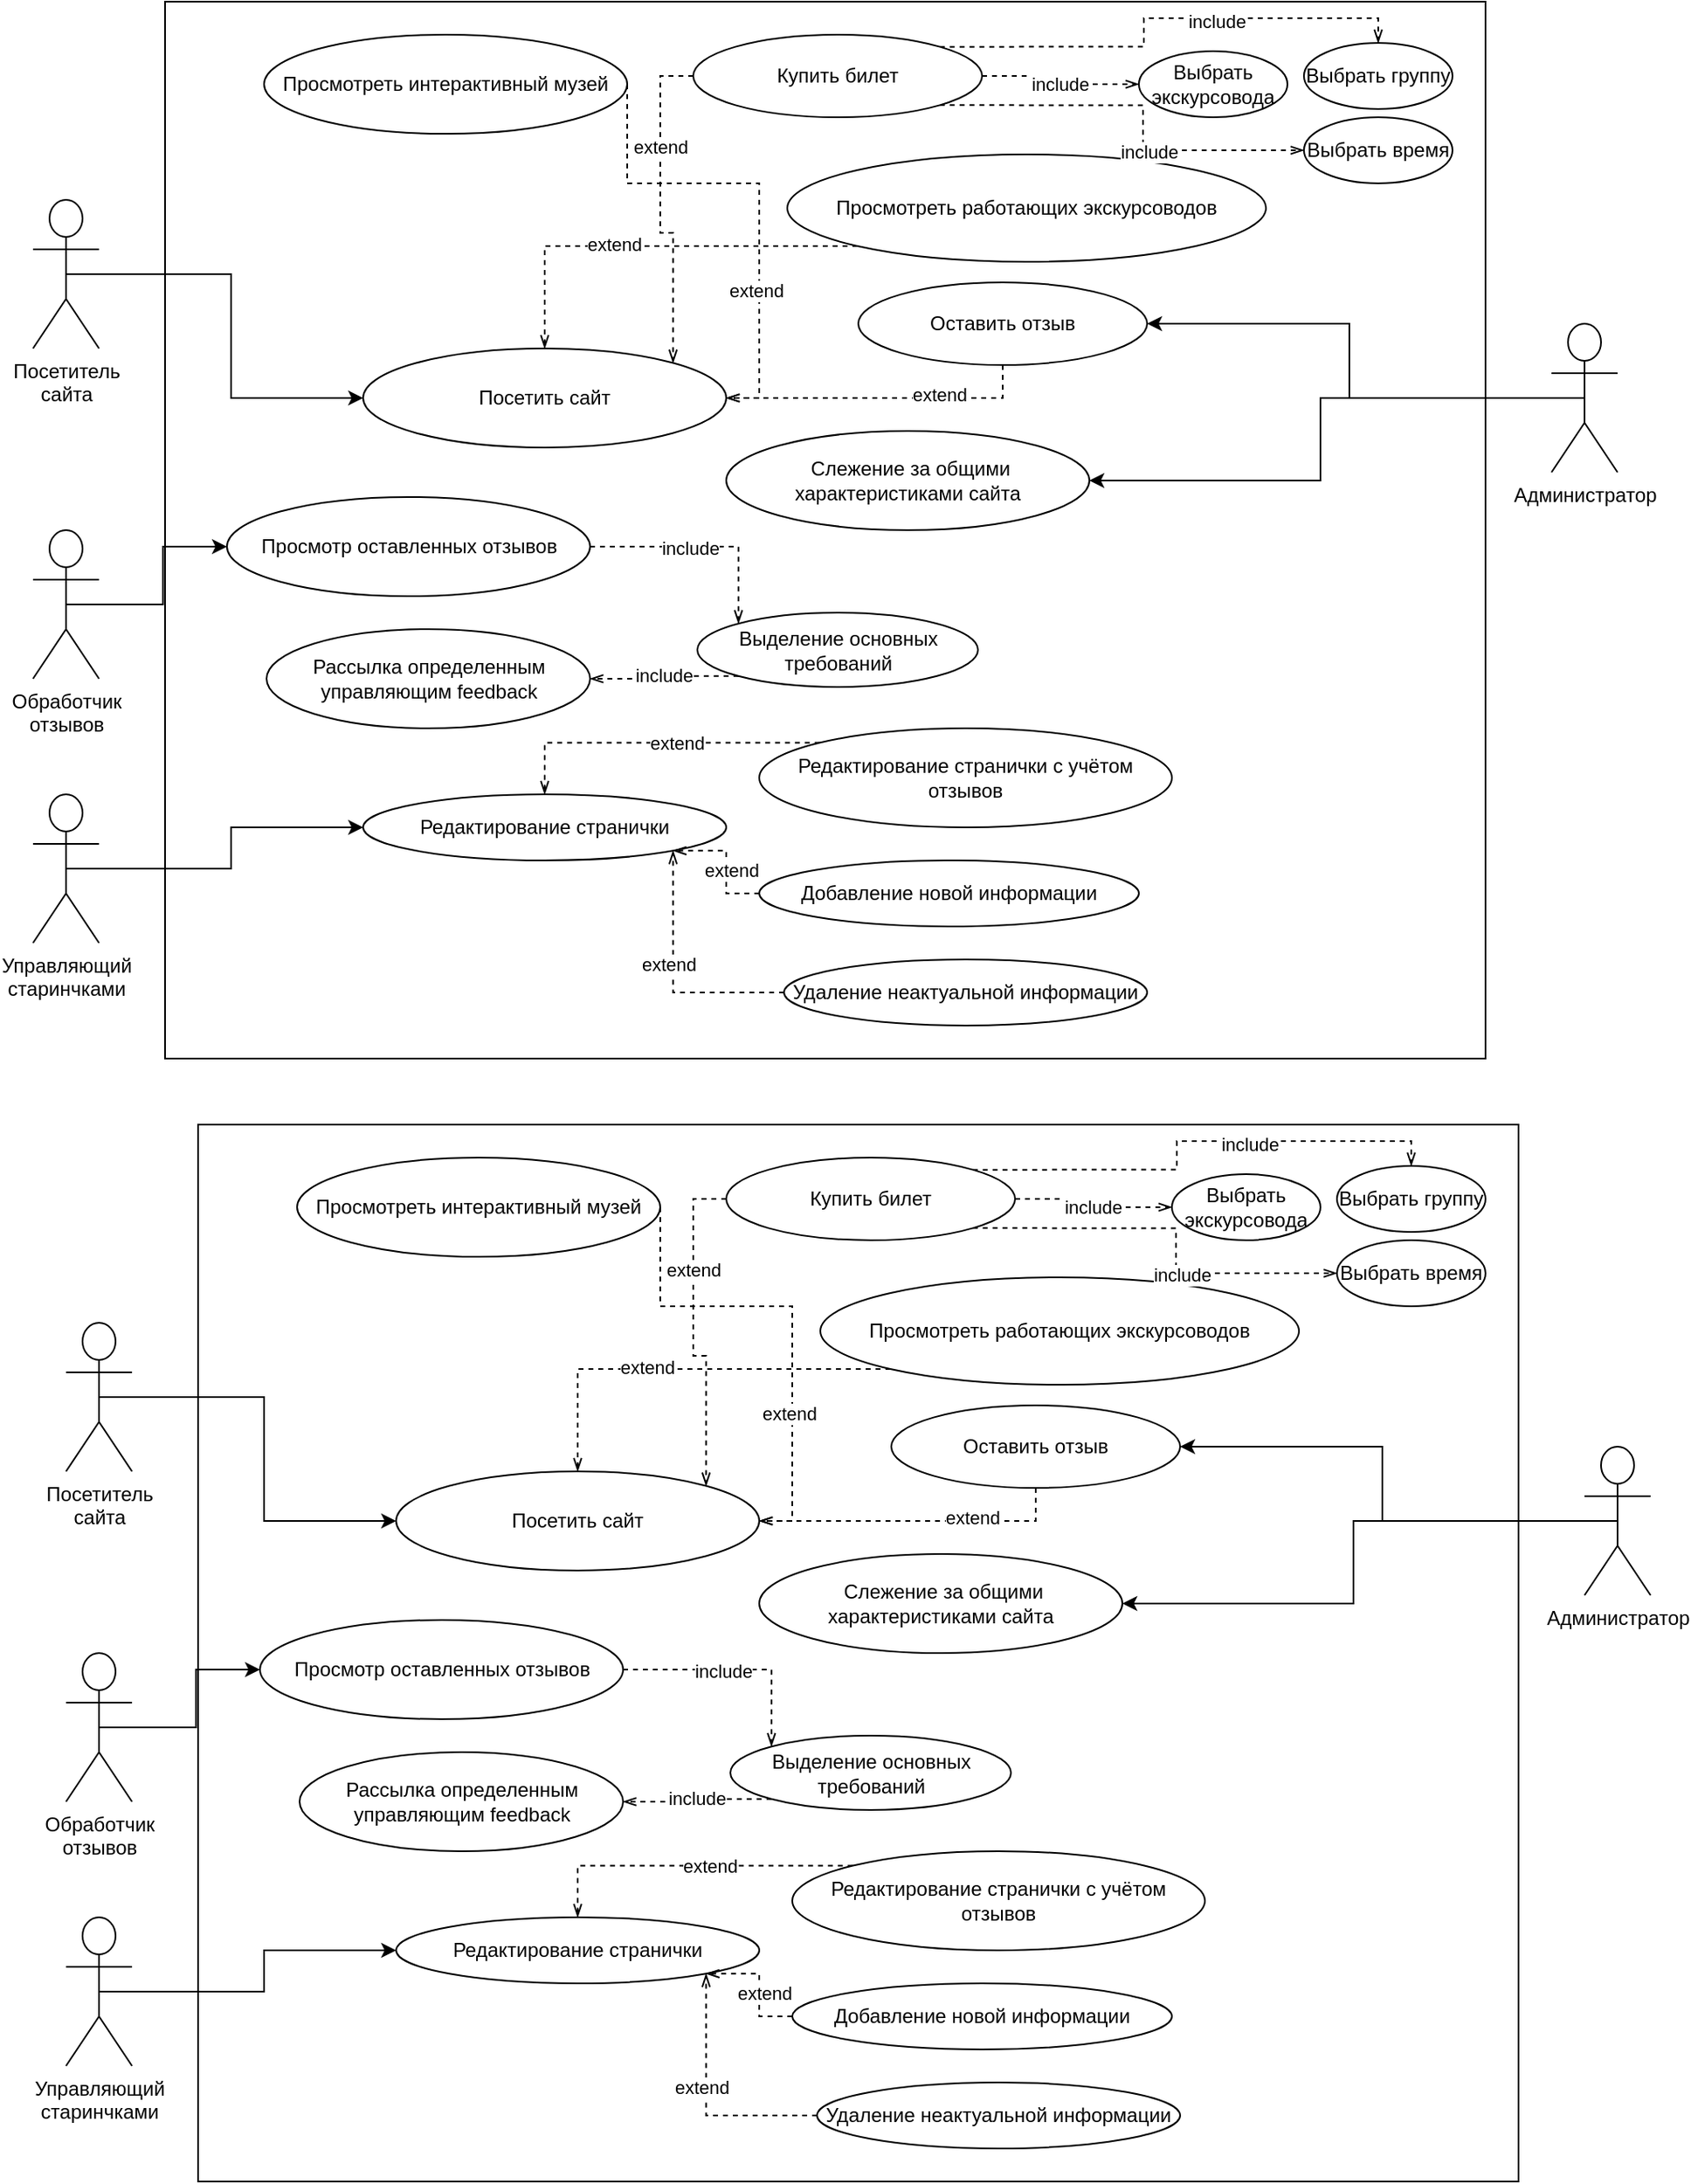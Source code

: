 <mxfile version="13.8.4" type="github"><diagram id="HkLXYZkjPSmSRo82ktFW" name="Страница 1"><mxGraphModel dx="1186" dy="662" grid="1" gridSize="10" guides="1" tooltips="1" connect="1" arrows="1" fold="1" page="1" pageScale="1" pageWidth="827" pageHeight="1169" math="0" shadow="0"><root><mxCell id="0"/><mxCell id="1" parent="0"/><mxCell id="KDXUl9j2A7vx40TtsM8v-80" value="" style="rounded=0;whiteSpace=wrap;html=1;align=center;" parent="1" vertex="1"><mxGeometry x="160" y="200" width="800" height="640" as="geometry"/></mxCell><mxCell id="KDXUl9j2A7vx40TtsM8v-7" value="Посетитель &lt;br&gt;сайта" style="shape=umlActor;verticalLabelPosition=bottom;verticalAlign=top;html=1;outlineConnect=0;labelPosition=center;align=center;" parent="1" vertex="1"><mxGeometry x="80" y="320" width="40" height="90" as="geometry"/></mxCell><mxCell id="KDXUl9j2A7vx40TtsM8v-8" value="Управляющий&lt;br&gt;старинчками" style="shape=umlActor;verticalLabelPosition=bottom;verticalAlign=top;html=1;outlineConnect=0;labelPosition=center;align=center;" parent="1" vertex="1"><mxGeometry x="80" y="680" width="40" height="90" as="geometry"/></mxCell><mxCell id="KDXUl9j2A7vx40TtsM8v-63" value="Удаление неактуальной информации" style="ellipse;whiteSpace=wrap;html=1;align=center;" parent="1" vertex="1"><mxGeometry x="535" y="780" width="220" height="40" as="geometry"/></mxCell><mxCell id="KDXUl9j2A7vx40TtsM8v-70" value="Обработчик &lt;br&gt;отзывов" style="shape=umlActor;verticalLabelPosition=bottom;verticalAlign=top;html=1;outlineConnect=0;labelPosition=center;align=center;" parent="1" vertex="1"><mxGeometry x="80" y="520" width="40" height="90" as="geometry"/></mxCell><mxCell id="KDXUl9j2A7vx40TtsM8v-46" style="edgeStyle=orthogonalEdgeStyle;rounded=0;orthogonalLoop=1;jettySize=auto;html=1;exitX=0.5;exitY=0.5;exitDx=0;exitDy=0;exitPerimeter=0;entryX=0;entryY=0.5;entryDx=0;entryDy=0;" parent="1" source="KDXUl9j2A7vx40TtsM8v-7" target="KDXUl9j2A7vx40TtsM8v-12" edge="1"><mxGeometry relative="1" as="geometry"/></mxCell><mxCell id="KDXUl9j2A7vx40TtsM8v-61" style="edgeStyle=orthogonalEdgeStyle;rounded=0;orthogonalLoop=1;jettySize=auto;html=1;exitX=0.5;exitY=0.5;exitDx=0;exitDy=0;exitPerimeter=0;entryX=0;entryY=0.5;entryDx=0;entryDy=0;" parent="1" source="KDXUl9j2A7vx40TtsM8v-8" target="KDXUl9j2A7vx40TtsM8v-60" edge="1"><mxGeometry relative="1" as="geometry"/></mxCell><mxCell id="KDXUl9j2A7vx40TtsM8v-57" style="edgeStyle=orthogonalEdgeStyle;rounded=0;orthogonalLoop=1;jettySize=auto;html=1;exitX=0.5;exitY=0.5;exitDx=0;exitDy=0;exitPerimeter=0;" parent="1" source="KDXUl9j2A7vx40TtsM8v-9" target="KDXUl9j2A7vx40TtsM8v-56" edge="1"><mxGeometry relative="1" as="geometry"/></mxCell><mxCell id="KDXUl9j2A7vx40TtsM8v-78" style="edgeStyle=orthogonalEdgeStyle;rounded=0;orthogonalLoop=1;jettySize=auto;html=1;exitX=0.5;exitY=0.5;exitDx=0;exitDy=0;exitPerimeter=0;entryX=1;entryY=0.5;entryDx=0;entryDy=0;endArrow=classic;endFill=1;" parent="1" source="KDXUl9j2A7vx40TtsM8v-9" target="KDXUl9j2A7vx40TtsM8v-36" edge="1"><mxGeometry relative="1" as="geometry"/></mxCell><mxCell id="KDXUl9j2A7vx40TtsM8v-9" value="Администратор" style="shape=umlActor;verticalLabelPosition=bottom;verticalAlign=top;html=1;outlineConnect=0;labelPosition=center;align=center;" parent="1" vertex="1"><mxGeometry x="1000" y="395" width="40" height="90" as="geometry"/></mxCell><mxCell id="KDXUl9j2A7vx40TtsM8v-12" value="Посетить сайт" style="ellipse;whiteSpace=wrap;html=1;align=center;" parent="1" vertex="1"><mxGeometry x="280" y="410" width="220" height="60" as="geometry"/></mxCell><mxCell id="KDXUl9j2A7vx40TtsM8v-51" style="edgeStyle=orthogonalEdgeStyle;rounded=0;orthogonalLoop=1;jettySize=auto;html=1;exitX=1;exitY=0.5;exitDx=0;exitDy=0;entryX=1;entryY=0.5;entryDx=0;entryDy=0;dashed=1;endArrow=openThin;endFill=0;" parent="1" source="KDXUl9j2A7vx40TtsM8v-32" target="KDXUl9j2A7vx40TtsM8v-12" edge="1"><mxGeometry relative="1" as="geometry"><Array as="points"><mxPoint x="440" y="310"/><mxPoint x="520" y="310"/><mxPoint x="520" y="440"/></Array></mxGeometry></mxCell><mxCell id="KDXUl9j2A7vx40TtsM8v-53" value="extend" style="edgeLabel;html=1;align=center;verticalAlign=middle;resizable=0;points=[];" parent="KDXUl9j2A7vx40TtsM8v-51" vertex="1" connectable="0"><mxGeometry x="0.414" y="-2" relative="1" as="geometry"><mxPoint as="offset"/></mxGeometry></mxCell><mxCell id="KDXUl9j2A7vx40TtsM8v-32" value="Просмотреть интерактивный музей" style="ellipse;whiteSpace=wrap;html=1;align=center;" parent="1" vertex="1"><mxGeometry x="220" y="220" width="220" height="60" as="geometry"/></mxCell><mxCell id="KDXUl9j2A7vx40TtsM8v-48" style="edgeStyle=orthogonalEdgeStyle;rounded=0;orthogonalLoop=1;jettySize=auto;html=1;exitX=0;exitY=1;exitDx=0;exitDy=0;dashed=1;endArrow=openThin;endFill=0;" parent="1" source="KDXUl9j2A7vx40TtsM8v-33" target="KDXUl9j2A7vx40TtsM8v-12" edge="1"><mxGeometry relative="1" as="geometry"/></mxCell><mxCell id="KDXUl9j2A7vx40TtsM8v-55" value="extend" style="edgeLabel;html=1;align=center;verticalAlign=middle;resizable=0;points=[];" parent="KDXUl9j2A7vx40TtsM8v-48" vertex="1" connectable="0"><mxGeometry x="0.177" y="-1" relative="1" as="geometry"><mxPoint as="offset"/></mxGeometry></mxCell><mxCell id="KDXUl9j2A7vx40TtsM8v-33" value="Просмотреть работающих&amp;nbsp;экскурсоводов" style="ellipse;whiteSpace=wrap;html=1;align=center;" parent="1" vertex="1"><mxGeometry x="537" y="292.5" width="290" height="65" as="geometry"/></mxCell><mxCell id="KDXUl9j2A7vx40TtsM8v-49" style="edgeStyle=orthogonalEdgeStyle;rounded=0;orthogonalLoop=1;jettySize=auto;html=1;exitX=0;exitY=0.5;exitDx=0;exitDy=0;entryX=1;entryY=0;entryDx=0;entryDy=0;dashed=1;endArrow=openThin;endFill=0;" parent="1" source="KDXUl9j2A7vx40TtsM8v-35" target="KDXUl9j2A7vx40TtsM8v-12" edge="1"><mxGeometry relative="1" as="geometry"/></mxCell><mxCell id="KDXUl9j2A7vx40TtsM8v-52" value="extend" style="edgeLabel;html=1;align=center;verticalAlign=middle;resizable=0;points=[];" parent="KDXUl9j2A7vx40TtsM8v-49" vertex="1" connectable="0"><mxGeometry x="-0.375" relative="1" as="geometry"><mxPoint as="offset"/></mxGeometry></mxCell><mxCell id="KDXUl9j2A7vx40TtsM8v-85" style="edgeStyle=orthogonalEdgeStyle;rounded=0;orthogonalLoop=1;jettySize=auto;html=1;exitX=1;exitY=0.5;exitDx=0;exitDy=0;entryX=0;entryY=0.5;entryDx=0;entryDy=0;endArrow=openThin;endFill=0;dashed=1;" parent="1" source="KDXUl9j2A7vx40TtsM8v-35" target="KDXUl9j2A7vx40TtsM8v-82" edge="1"><mxGeometry relative="1" as="geometry"/></mxCell><mxCell id="KDXUl9j2A7vx40TtsM8v-89" value="include" style="edgeLabel;html=1;align=center;verticalAlign=middle;resizable=0;points=[];" parent="KDXUl9j2A7vx40TtsM8v-85" vertex="1" connectable="0"><mxGeometry x="0.058" y="-1" relative="1" as="geometry"><mxPoint x="-1" y="-1" as="offset"/></mxGeometry></mxCell><mxCell id="KDXUl9j2A7vx40TtsM8v-86" style="edgeStyle=orthogonalEdgeStyle;rounded=0;orthogonalLoop=1;jettySize=auto;html=1;exitX=1;exitY=0;exitDx=0;exitDy=0;entryX=0.5;entryY=0;entryDx=0;entryDy=0;endArrow=openThin;endFill=0;dashed=1;" parent="1" source="KDXUl9j2A7vx40TtsM8v-35" target="KDXUl9j2A7vx40TtsM8v-83" edge="1"><mxGeometry relative="1" as="geometry"><Array as="points"><mxPoint x="753" y="227"/><mxPoint x="753" y="210"/><mxPoint x="895" y="210"/></Array></mxGeometry></mxCell><mxCell id="KDXUl9j2A7vx40TtsM8v-88" value="include" style="edgeLabel;html=1;align=center;verticalAlign=middle;resizable=0;points=[];" parent="KDXUl9j2A7vx40TtsM8v-86" vertex="1" connectable="0"><mxGeometry x="0.242" y="-2" relative="1" as="geometry"><mxPoint as="offset"/></mxGeometry></mxCell><mxCell id="KDXUl9j2A7vx40TtsM8v-87" style="edgeStyle=orthogonalEdgeStyle;rounded=0;orthogonalLoop=1;jettySize=auto;html=1;exitX=1;exitY=1;exitDx=0;exitDy=0;endArrow=openThin;endFill=0;dashed=1;entryX=0;entryY=0.5;entryDx=0;entryDy=0;" parent="1" source="KDXUl9j2A7vx40TtsM8v-35" target="KDXUl9j2A7vx40TtsM8v-84" edge="1"><mxGeometry relative="1" as="geometry"><Array as="points"/></mxGeometry></mxCell><mxCell id="KDXUl9j2A7vx40TtsM8v-90" value="include" style="edgeLabel;html=1;align=center;verticalAlign=middle;resizable=0;points=[];" parent="KDXUl9j2A7vx40TtsM8v-87" vertex="1" connectable="0"><mxGeometry x="0.242" y="-1" relative="1" as="geometry"><mxPoint as="offset"/></mxGeometry></mxCell><mxCell id="KDXUl9j2A7vx40TtsM8v-35" value="Купить билет" style="ellipse;whiteSpace=wrap;html=1;align=center;" parent="1" vertex="1"><mxGeometry x="480" y="220" width="175" height="50" as="geometry"/></mxCell><mxCell id="KDXUl9j2A7vx40TtsM8v-47" style="edgeStyle=orthogonalEdgeStyle;rounded=0;orthogonalLoop=1;jettySize=auto;html=1;exitX=0.5;exitY=1;exitDx=0;exitDy=0;entryX=1;entryY=0.5;entryDx=0;entryDy=0;dashed=1;endArrow=openThin;endFill=0;" parent="1" source="KDXUl9j2A7vx40TtsM8v-36" target="KDXUl9j2A7vx40TtsM8v-12" edge="1"><mxGeometry relative="1" as="geometry"/></mxCell><mxCell id="KDXUl9j2A7vx40TtsM8v-54" value="extend" style="edgeLabel;html=1;align=center;verticalAlign=middle;resizable=0;points=[];" parent="KDXUl9j2A7vx40TtsM8v-47" vertex="1" connectable="0"><mxGeometry x="-0.376" y="-2" relative="1" as="geometry"><mxPoint as="offset"/></mxGeometry></mxCell><mxCell id="KDXUl9j2A7vx40TtsM8v-36" value="Оставить отзыв" style="ellipse;whiteSpace=wrap;html=1;align=center;" parent="1" vertex="1"><mxGeometry x="580" y="370" width="175" height="50" as="geometry"/></mxCell><mxCell id="KDXUl9j2A7vx40TtsM8v-56" value="&amp;nbsp;Слежение за общими характеристиками сайта" style="ellipse;whiteSpace=wrap;html=1;align=center;" parent="1" vertex="1"><mxGeometry x="500" y="460" width="220" height="60" as="geometry"/></mxCell><mxCell id="KDXUl9j2A7vx40TtsM8v-64" style="edgeStyle=orthogonalEdgeStyle;rounded=0;orthogonalLoop=1;jettySize=auto;html=1;exitX=0;exitY=0;exitDx=0;exitDy=0;entryX=0.5;entryY=0;entryDx=0;entryDy=0;dashed=1;endArrow=openThin;endFill=0;" parent="1" source="KDXUl9j2A7vx40TtsM8v-58" target="KDXUl9j2A7vx40TtsM8v-60" edge="1"><mxGeometry relative="1" as="geometry"/></mxCell><mxCell id="KDXUl9j2A7vx40TtsM8v-67" value="extend" style="edgeLabel;html=1;align=center;verticalAlign=middle;resizable=0;points=[];" parent="KDXUl9j2A7vx40TtsM8v-64" vertex="1" connectable="0"><mxGeometry x="-0.124" relative="1" as="geometry"><mxPoint as="offset"/></mxGeometry></mxCell><mxCell id="KDXUl9j2A7vx40TtsM8v-58" value="Редактирование странички с учётом отзывов" style="ellipse;whiteSpace=wrap;html=1;align=center;" parent="1" vertex="1"><mxGeometry x="520" y="640" width="250" height="60" as="geometry"/></mxCell><mxCell id="KDXUl9j2A7vx40TtsM8v-60" value="Редактирование странички" style="ellipse;whiteSpace=wrap;html=1;align=center;" parent="1" vertex="1"><mxGeometry x="280" y="680" width="220" height="40" as="geometry"/></mxCell><mxCell id="KDXUl9j2A7vx40TtsM8v-65" style="edgeStyle=orthogonalEdgeStyle;rounded=0;orthogonalLoop=1;jettySize=auto;html=1;exitX=0;exitY=0.5;exitDx=0;exitDy=0;entryX=1;entryY=1;entryDx=0;entryDy=0;dashed=1;endArrow=openThin;endFill=0;" parent="1" source="KDXUl9j2A7vx40TtsM8v-62" target="KDXUl9j2A7vx40TtsM8v-60" edge="1"><mxGeometry relative="1" as="geometry"/></mxCell><mxCell id="KDXUl9j2A7vx40TtsM8v-68" value="extend" style="edgeLabel;html=1;align=center;verticalAlign=middle;resizable=0;points=[];" parent="KDXUl9j2A7vx40TtsM8v-65" vertex="1" connectable="0"><mxGeometry x="-0.13" y="-3" relative="1" as="geometry"><mxPoint as="offset"/></mxGeometry></mxCell><mxCell id="KDXUl9j2A7vx40TtsM8v-62" value="Добавление новой информации" style="ellipse;whiteSpace=wrap;html=1;align=center;" parent="1" vertex="1"><mxGeometry x="520" y="720" width="230" height="40" as="geometry"/></mxCell><mxCell id="KDXUl9j2A7vx40TtsM8v-66" style="edgeStyle=orthogonalEdgeStyle;rounded=0;orthogonalLoop=1;jettySize=auto;html=1;exitX=0;exitY=0.5;exitDx=0;exitDy=0;entryX=1;entryY=1;entryDx=0;entryDy=0;dashed=1;endArrow=openThin;endFill=0;" parent="1" source="KDXUl9j2A7vx40TtsM8v-63" target="KDXUl9j2A7vx40TtsM8v-60" edge="1"><mxGeometry relative="1" as="geometry"/></mxCell><mxCell id="KDXUl9j2A7vx40TtsM8v-69" value="extend" style="edgeLabel;html=1;align=center;verticalAlign=middle;resizable=0;points=[];" parent="KDXUl9j2A7vx40TtsM8v-66" vertex="1" connectable="0"><mxGeometry x="-0.122" y="-17" relative="1" as="geometry"><mxPoint x="-20" y="-17" as="offset"/></mxGeometry></mxCell><mxCell id="KDXUl9j2A7vx40TtsM8v-74" style="edgeStyle=orthogonalEdgeStyle;rounded=0;orthogonalLoop=1;jettySize=auto;html=1;exitX=0.5;exitY=0.5;exitDx=0;exitDy=0;exitPerimeter=0;endArrow=classic;endFill=1;" parent="1" source="KDXUl9j2A7vx40TtsM8v-70" target="KDXUl9j2A7vx40TtsM8v-71" edge="1"><mxGeometry relative="1" as="geometry"><mxPoint x="195" y="530" as="targetPoint"/></mxGeometry></mxCell><mxCell id="KDXUl9j2A7vx40TtsM8v-75" style="edgeStyle=orthogonalEdgeStyle;rounded=0;orthogonalLoop=1;jettySize=auto;html=1;exitX=1;exitY=0.5;exitDx=0;exitDy=0;entryX=0;entryY=0;entryDx=0;entryDy=0;endArrow=openThin;endFill=0;dashed=1;" parent="1" source="KDXUl9j2A7vx40TtsM8v-71" target="KDXUl9j2A7vx40TtsM8v-72" edge="1"><mxGeometry relative="1" as="geometry"/></mxCell><mxCell id="KDXUl9j2A7vx40TtsM8v-76" value="include" style="edgeLabel;html=1;align=center;verticalAlign=middle;resizable=0;points=[];" parent="KDXUl9j2A7vx40TtsM8v-75" vertex="1" connectable="0"><mxGeometry x="-0.112" y="-1" relative="1" as="geometry"><mxPoint as="offset"/></mxGeometry></mxCell><mxCell id="KDXUl9j2A7vx40TtsM8v-71" value="Просмотр оставленных отзывов" style="ellipse;whiteSpace=wrap;html=1;align=center;" parent="1" vertex="1"><mxGeometry x="197.5" y="500" width="220" height="60" as="geometry"/></mxCell><mxCell id="KDXUl9j2A7vx40TtsM8v-77" value="include" style="edgeStyle=orthogonalEdgeStyle;rounded=0;orthogonalLoop=1;jettySize=auto;html=1;exitX=0;exitY=1;exitDx=0;exitDy=0;entryX=1;entryY=0.5;entryDx=0;entryDy=0;dashed=1;endArrow=openThin;endFill=0;" parent="1" source="KDXUl9j2A7vx40TtsM8v-72" target="KDXUl9j2A7vx40TtsM8v-73" edge="1"><mxGeometry relative="1" as="geometry"/></mxCell><mxCell id="KDXUl9j2A7vx40TtsM8v-72" value="Выделение основных требований" style="ellipse;whiteSpace=wrap;html=1;align=center;" parent="1" vertex="1"><mxGeometry x="482.5" y="570" width="170" height="45" as="geometry"/></mxCell><mxCell id="KDXUl9j2A7vx40TtsM8v-73" value="Рассылка определенным управляющим feedback" style="ellipse;whiteSpace=wrap;html=1;align=center;" parent="1" vertex="1"><mxGeometry x="221.5" y="580" width="196" height="60" as="geometry"/></mxCell><mxCell id="KDXUl9j2A7vx40TtsM8v-82" value="Выбрать экскурсовода" style="ellipse;whiteSpace=wrap;html=1;align=center;" parent="1" vertex="1"><mxGeometry x="750" y="230" width="90" height="40" as="geometry"/></mxCell><mxCell id="KDXUl9j2A7vx40TtsM8v-83" value="Выбрать группу" style="ellipse;whiteSpace=wrap;html=1;align=center;" parent="1" vertex="1"><mxGeometry x="850" y="225" width="90" height="40" as="geometry"/></mxCell><mxCell id="KDXUl9j2A7vx40TtsM8v-84" value="Выбрать время" style="ellipse;whiteSpace=wrap;html=1;align=center;" parent="1" vertex="1"><mxGeometry x="850" y="270" width="90" height="40" as="geometry"/></mxCell><mxCell id="Vc0wX9TzWjtqK7IjC6jG-1" value="" style="rounded=0;whiteSpace=wrap;html=1;align=center;" parent="1" vertex="1"><mxGeometry x="180" y="880" width="800" height="640" as="geometry"/></mxCell><mxCell id="Vc0wX9TzWjtqK7IjC6jG-2" value="Посетитель &lt;br&gt;сайта" style="shape=umlActor;verticalLabelPosition=bottom;verticalAlign=top;html=1;outlineConnect=0;labelPosition=center;align=center;" parent="1" vertex="1"><mxGeometry x="100" y="1000" width="40" height="90" as="geometry"/></mxCell><mxCell id="Vc0wX9TzWjtqK7IjC6jG-3" value="Управляющий&lt;br&gt;старинчками" style="shape=umlActor;verticalLabelPosition=bottom;verticalAlign=top;html=1;outlineConnect=0;labelPosition=center;align=center;" parent="1" vertex="1"><mxGeometry x="100" y="1360" width="40" height="90" as="geometry"/></mxCell><mxCell id="Vc0wX9TzWjtqK7IjC6jG-4" value="Удаление неактуальной информации" style="ellipse;whiteSpace=wrap;html=1;align=center;" parent="1" vertex="1"><mxGeometry x="555" y="1460" width="220" height="40" as="geometry"/></mxCell><mxCell id="Vc0wX9TzWjtqK7IjC6jG-5" value="Обработчик &lt;br&gt;отзывов" style="shape=umlActor;verticalLabelPosition=bottom;verticalAlign=top;html=1;outlineConnect=0;labelPosition=center;align=center;" parent="1" vertex="1"><mxGeometry x="100" y="1200" width="40" height="90" as="geometry"/></mxCell><mxCell id="Vc0wX9TzWjtqK7IjC6jG-6" style="edgeStyle=orthogonalEdgeStyle;rounded=0;orthogonalLoop=1;jettySize=auto;html=1;exitX=0.5;exitY=0.5;exitDx=0;exitDy=0;exitPerimeter=0;entryX=0;entryY=0.5;entryDx=0;entryDy=0;" parent="1" source="Vc0wX9TzWjtqK7IjC6jG-2" target="Vc0wX9TzWjtqK7IjC6jG-11" edge="1"><mxGeometry relative="1" as="geometry"/></mxCell><mxCell id="Vc0wX9TzWjtqK7IjC6jG-7" style="edgeStyle=orthogonalEdgeStyle;rounded=0;orthogonalLoop=1;jettySize=auto;html=1;exitX=0.5;exitY=0.5;exitDx=0;exitDy=0;exitPerimeter=0;entryX=0;entryY=0.5;entryDx=0;entryDy=0;" parent="1" source="Vc0wX9TzWjtqK7IjC6jG-3" target="Vc0wX9TzWjtqK7IjC6jG-34" edge="1"><mxGeometry relative="1" as="geometry"/></mxCell><mxCell id="Vc0wX9TzWjtqK7IjC6jG-8" style="edgeStyle=orthogonalEdgeStyle;rounded=0;orthogonalLoop=1;jettySize=auto;html=1;exitX=0.5;exitY=0.5;exitDx=0;exitDy=0;exitPerimeter=0;" parent="1" source="Vc0wX9TzWjtqK7IjC6jG-10" target="Vc0wX9TzWjtqK7IjC6jG-30" edge="1"><mxGeometry relative="1" as="geometry"/></mxCell><mxCell id="Vc0wX9TzWjtqK7IjC6jG-9" style="edgeStyle=orthogonalEdgeStyle;rounded=0;orthogonalLoop=1;jettySize=auto;html=1;exitX=0.5;exitY=0.5;exitDx=0;exitDy=0;exitPerimeter=0;entryX=1;entryY=0.5;entryDx=0;entryDy=0;endArrow=classic;endFill=1;" parent="1" source="Vc0wX9TzWjtqK7IjC6jG-10" target="Vc0wX9TzWjtqK7IjC6jG-29" edge="1"><mxGeometry relative="1" as="geometry"/></mxCell><mxCell id="Vc0wX9TzWjtqK7IjC6jG-10" value="Администратор" style="shape=umlActor;verticalLabelPosition=bottom;verticalAlign=top;html=1;outlineConnect=0;labelPosition=center;align=center;" parent="1" vertex="1"><mxGeometry x="1020" y="1075" width="40" height="90" as="geometry"/></mxCell><mxCell id="Vc0wX9TzWjtqK7IjC6jG-11" value="Посетить сайт" style="ellipse;whiteSpace=wrap;html=1;align=center;" parent="1" vertex="1"><mxGeometry x="300" y="1090" width="220" height="60" as="geometry"/></mxCell><mxCell id="Vc0wX9TzWjtqK7IjC6jG-12" style="edgeStyle=orthogonalEdgeStyle;rounded=0;orthogonalLoop=1;jettySize=auto;html=1;exitX=1;exitY=0.5;exitDx=0;exitDy=0;entryX=1;entryY=0.5;entryDx=0;entryDy=0;dashed=1;endArrow=openThin;endFill=0;" parent="1" source="Vc0wX9TzWjtqK7IjC6jG-14" target="Vc0wX9TzWjtqK7IjC6jG-11" edge="1"><mxGeometry relative="1" as="geometry"><Array as="points"><mxPoint x="460" y="990"/><mxPoint x="540" y="990"/><mxPoint x="540" y="1120"/></Array></mxGeometry></mxCell><mxCell id="Vc0wX9TzWjtqK7IjC6jG-13" value="extend" style="edgeLabel;html=1;align=center;verticalAlign=middle;resizable=0;points=[];" parent="Vc0wX9TzWjtqK7IjC6jG-12" vertex="1" connectable="0"><mxGeometry x="0.414" y="-2" relative="1" as="geometry"><mxPoint as="offset"/></mxGeometry></mxCell><mxCell id="Vc0wX9TzWjtqK7IjC6jG-14" value="Просмотреть интерактивный музей" style="ellipse;whiteSpace=wrap;html=1;align=center;" parent="1" vertex="1"><mxGeometry x="240" y="900" width="220" height="60" as="geometry"/></mxCell><mxCell id="Vc0wX9TzWjtqK7IjC6jG-15" style="edgeStyle=orthogonalEdgeStyle;rounded=0;orthogonalLoop=1;jettySize=auto;html=1;exitX=0;exitY=1;exitDx=0;exitDy=0;dashed=1;endArrow=openThin;endFill=0;" parent="1" source="Vc0wX9TzWjtqK7IjC6jG-17" target="Vc0wX9TzWjtqK7IjC6jG-11" edge="1"><mxGeometry relative="1" as="geometry"/></mxCell><mxCell id="Vc0wX9TzWjtqK7IjC6jG-16" value="extend" style="edgeLabel;html=1;align=center;verticalAlign=middle;resizable=0;points=[];" parent="Vc0wX9TzWjtqK7IjC6jG-15" vertex="1" connectable="0"><mxGeometry x="0.177" y="-1" relative="1" as="geometry"><mxPoint as="offset"/></mxGeometry></mxCell><mxCell id="Vc0wX9TzWjtqK7IjC6jG-17" value="Просмотреть работающих&amp;nbsp;экскурсоводов" style="ellipse;whiteSpace=wrap;html=1;align=center;" parent="1" vertex="1"><mxGeometry x="557" y="972.5" width="290" height="65" as="geometry"/></mxCell><mxCell id="Vc0wX9TzWjtqK7IjC6jG-18" style="edgeStyle=orthogonalEdgeStyle;rounded=0;orthogonalLoop=1;jettySize=auto;html=1;exitX=0;exitY=0.5;exitDx=0;exitDy=0;entryX=1;entryY=0;entryDx=0;entryDy=0;dashed=1;endArrow=openThin;endFill=0;" parent="1" source="Vc0wX9TzWjtqK7IjC6jG-26" target="Vc0wX9TzWjtqK7IjC6jG-11" edge="1"><mxGeometry relative="1" as="geometry"/></mxCell><mxCell id="Vc0wX9TzWjtqK7IjC6jG-19" value="extend" style="edgeLabel;html=1;align=center;verticalAlign=middle;resizable=0;points=[];" parent="Vc0wX9TzWjtqK7IjC6jG-18" vertex="1" connectable="0"><mxGeometry x="-0.375" relative="1" as="geometry"><mxPoint as="offset"/></mxGeometry></mxCell><mxCell id="Vc0wX9TzWjtqK7IjC6jG-20" style="edgeStyle=orthogonalEdgeStyle;rounded=0;orthogonalLoop=1;jettySize=auto;html=1;exitX=1;exitY=0.5;exitDx=0;exitDy=0;entryX=0;entryY=0.5;entryDx=0;entryDy=0;endArrow=openThin;endFill=0;dashed=1;" parent="1" source="Vc0wX9TzWjtqK7IjC6jG-26" target="Vc0wX9TzWjtqK7IjC6jG-47" edge="1"><mxGeometry relative="1" as="geometry"/></mxCell><mxCell id="Vc0wX9TzWjtqK7IjC6jG-21" value="include" style="edgeLabel;html=1;align=center;verticalAlign=middle;resizable=0;points=[];" parent="Vc0wX9TzWjtqK7IjC6jG-20" vertex="1" connectable="0"><mxGeometry x="0.058" y="-1" relative="1" as="geometry"><mxPoint x="-1" y="-1" as="offset"/></mxGeometry></mxCell><mxCell id="Vc0wX9TzWjtqK7IjC6jG-22" style="edgeStyle=orthogonalEdgeStyle;rounded=0;orthogonalLoop=1;jettySize=auto;html=1;exitX=1;exitY=0;exitDx=0;exitDy=0;entryX=0.5;entryY=0;entryDx=0;entryDy=0;endArrow=openThin;endFill=0;dashed=1;" parent="1" source="Vc0wX9TzWjtqK7IjC6jG-26" target="Vc0wX9TzWjtqK7IjC6jG-48" edge="1"><mxGeometry relative="1" as="geometry"><Array as="points"><mxPoint x="773" y="907"/><mxPoint x="773" y="890"/><mxPoint x="915" y="890"/></Array></mxGeometry></mxCell><mxCell id="Vc0wX9TzWjtqK7IjC6jG-23" value="include" style="edgeLabel;html=1;align=center;verticalAlign=middle;resizable=0;points=[];" parent="Vc0wX9TzWjtqK7IjC6jG-22" vertex="1" connectable="0"><mxGeometry x="0.242" y="-2" relative="1" as="geometry"><mxPoint as="offset"/></mxGeometry></mxCell><mxCell id="Vc0wX9TzWjtqK7IjC6jG-24" style="edgeStyle=orthogonalEdgeStyle;rounded=0;orthogonalLoop=1;jettySize=auto;html=1;exitX=1;exitY=1;exitDx=0;exitDy=0;endArrow=openThin;endFill=0;dashed=1;entryX=0;entryY=0.5;entryDx=0;entryDy=0;" parent="1" source="Vc0wX9TzWjtqK7IjC6jG-26" target="Vc0wX9TzWjtqK7IjC6jG-49" edge="1"><mxGeometry relative="1" as="geometry"><Array as="points"/></mxGeometry></mxCell><mxCell id="Vc0wX9TzWjtqK7IjC6jG-25" value="include" style="edgeLabel;html=1;align=center;verticalAlign=middle;resizable=0;points=[];" parent="Vc0wX9TzWjtqK7IjC6jG-24" vertex="1" connectable="0"><mxGeometry x="0.242" y="-1" relative="1" as="geometry"><mxPoint as="offset"/></mxGeometry></mxCell><mxCell id="Vc0wX9TzWjtqK7IjC6jG-26" value="Купить билет" style="ellipse;whiteSpace=wrap;html=1;align=center;" parent="1" vertex="1"><mxGeometry x="500" y="900" width="175" height="50" as="geometry"/></mxCell><mxCell id="Vc0wX9TzWjtqK7IjC6jG-27" style="edgeStyle=orthogonalEdgeStyle;rounded=0;orthogonalLoop=1;jettySize=auto;html=1;exitX=0.5;exitY=1;exitDx=0;exitDy=0;entryX=1;entryY=0.5;entryDx=0;entryDy=0;dashed=1;endArrow=openThin;endFill=0;" parent="1" source="Vc0wX9TzWjtqK7IjC6jG-29" target="Vc0wX9TzWjtqK7IjC6jG-11" edge="1"><mxGeometry relative="1" as="geometry"/></mxCell><mxCell id="Vc0wX9TzWjtqK7IjC6jG-28" value="extend" style="edgeLabel;html=1;align=center;verticalAlign=middle;resizable=0;points=[];" parent="Vc0wX9TzWjtqK7IjC6jG-27" vertex="1" connectable="0"><mxGeometry x="-0.376" y="-2" relative="1" as="geometry"><mxPoint as="offset"/></mxGeometry></mxCell><mxCell id="Vc0wX9TzWjtqK7IjC6jG-29" value="Оставить отзыв" style="ellipse;whiteSpace=wrap;html=1;align=center;" parent="1" vertex="1"><mxGeometry x="600" y="1050" width="175" height="50" as="geometry"/></mxCell><mxCell id="Vc0wX9TzWjtqK7IjC6jG-30" value="&amp;nbsp;Слежение за общими характеристиками сайта" style="ellipse;whiteSpace=wrap;html=1;align=center;" parent="1" vertex="1"><mxGeometry x="520" y="1140" width="220" height="60" as="geometry"/></mxCell><mxCell id="Vc0wX9TzWjtqK7IjC6jG-31" style="edgeStyle=orthogonalEdgeStyle;rounded=0;orthogonalLoop=1;jettySize=auto;html=1;exitX=0;exitY=0;exitDx=0;exitDy=0;entryX=0.5;entryY=0;entryDx=0;entryDy=0;dashed=1;endArrow=openThin;endFill=0;" parent="1" source="Vc0wX9TzWjtqK7IjC6jG-33" target="Vc0wX9TzWjtqK7IjC6jG-34" edge="1"><mxGeometry relative="1" as="geometry"/></mxCell><mxCell id="Vc0wX9TzWjtqK7IjC6jG-32" value="extend" style="edgeLabel;html=1;align=center;verticalAlign=middle;resizable=0;points=[];" parent="Vc0wX9TzWjtqK7IjC6jG-31" vertex="1" connectable="0"><mxGeometry x="-0.124" relative="1" as="geometry"><mxPoint as="offset"/></mxGeometry></mxCell><mxCell id="Vc0wX9TzWjtqK7IjC6jG-33" value="Редактирование странички с учётом отзывов" style="ellipse;whiteSpace=wrap;html=1;align=center;" parent="1" vertex="1"><mxGeometry x="540" y="1320" width="250" height="60" as="geometry"/></mxCell><mxCell id="Vc0wX9TzWjtqK7IjC6jG-34" value="Редактирование странички" style="ellipse;whiteSpace=wrap;html=1;align=center;" parent="1" vertex="1"><mxGeometry x="300" y="1360" width="220" height="40" as="geometry"/></mxCell><mxCell id="Vc0wX9TzWjtqK7IjC6jG-35" style="edgeStyle=orthogonalEdgeStyle;rounded=0;orthogonalLoop=1;jettySize=auto;html=1;exitX=0;exitY=0.5;exitDx=0;exitDy=0;entryX=1;entryY=1;entryDx=0;entryDy=0;dashed=1;endArrow=openThin;endFill=0;" parent="1" source="Vc0wX9TzWjtqK7IjC6jG-37" target="Vc0wX9TzWjtqK7IjC6jG-34" edge="1"><mxGeometry relative="1" as="geometry"/></mxCell><mxCell id="Vc0wX9TzWjtqK7IjC6jG-36" value="extend" style="edgeLabel;html=1;align=center;verticalAlign=middle;resizable=0;points=[];" parent="Vc0wX9TzWjtqK7IjC6jG-35" vertex="1" connectable="0"><mxGeometry x="-0.13" y="-3" relative="1" as="geometry"><mxPoint as="offset"/></mxGeometry></mxCell><mxCell id="Vc0wX9TzWjtqK7IjC6jG-37" value="Добавление новой информации" style="ellipse;whiteSpace=wrap;html=1;align=center;" parent="1" vertex="1"><mxGeometry x="540" y="1400" width="230" height="40" as="geometry"/></mxCell><mxCell id="Vc0wX9TzWjtqK7IjC6jG-38" style="edgeStyle=orthogonalEdgeStyle;rounded=0;orthogonalLoop=1;jettySize=auto;html=1;exitX=0;exitY=0.5;exitDx=0;exitDy=0;entryX=1;entryY=1;entryDx=0;entryDy=0;dashed=1;endArrow=openThin;endFill=0;" parent="1" source="Vc0wX9TzWjtqK7IjC6jG-4" target="Vc0wX9TzWjtqK7IjC6jG-34" edge="1"><mxGeometry relative="1" as="geometry"/></mxCell><mxCell id="Vc0wX9TzWjtqK7IjC6jG-39" value="extend" style="edgeLabel;html=1;align=center;verticalAlign=middle;resizable=0;points=[];" parent="Vc0wX9TzWjtqK7IjC6jG-38" vertex="1" connectable="0"><mxGeometry x="-0.122" y="-17" relative="1" as="geometry"><mxPoint x="-20" y="-17" as="offset"/></mxGeometry></mxCell><mxCell id="Vc0wX9TzWjtqK7IjC6jG-40" style="edgeStyle=orthogonalEdgeStyle;rounded=0;orthogonalLoop=1;jettySize=auto;html=1;exitX=0.5;exitY=0.5;exitDx=0;exitDy=0;exitPerimeter=0;endArrow=classic;endFill=1;" parent="1" source="Vc0wX9TzWjtqK7IjC6jG-5" target="Vc0wX9TzWjtqK7IjC6jG-43" edge="1"><mxGeometry relative="1" as="geometry"><mxPoint x="215" y="1210" as="targetPoint"/></mxGeometry></mxCell><mxCell id="Vc0wX9TzWjtqK7IjC6jG-41" style="edgeStyle=orthogonalEdgeStyle;rounded=0;orthogonalLoop=1;jettySize=auto;html=1;exitX=1;exitY=0.5;exitDx=0;exitDy=0;entryX=0;entryY=0;entryDx=0;entryDy=0;endArrow=openThin;endFill=0;dashed=1;" parent="1" source="Vc0wX9TzWjtqK7IjC6jG-43" target="Vc0wX9TzWjtqK7IjC6jG-45" edge="1"><mxGeometry relative="1" as="geometry"/></mxCell><mxCell id="Vc0wX9TzWjtqK7IjC6jG-42" value="include" style="edgeLabel;html=1;align=center;verticalAlign=middle;resizable=0;points=[];" parent="Vc0wX9TzWjtqK7IjC6jG-41" vertex="1" connectable="0"><mxGeometry x="-0.112" y="-1" relative="1" as="geometry"><mxPoint as="offset"/></mxGeometry></mxCell><mxCell id="Vc0wX9TzWjtqK7IjC6jG-43" value="Просмотр оставленных отзывов" style="ellipse;whiteSpace=wrap;html=1;align=center;" parent="1" vertex="1"><mxGeometry x="217.5" y="1180" width="220" height="60" as="geometry"/></mxCell><mxCell id="Vc0wX9TzWjtqK7IjC6jG-44" value="include" style="edgeStyle=orthogonalEdgeStyle;rounded=0;orthogonalLoop=1;jettySize=auto;html=1;exitX=0;exitY=1;exitDx=0;exitDy=0;entryX=1;entryY=0.5;entryDx=0;entryDy=0;dashed=1;endArrow=openThin;endFill=0;" parent="1" source="Vc0wX9TzWjtqK7IjC6jG-45" target="Vc0wX9TzWjtqK7IjC6jG-46" edge="1"><mxGeometry relative="1" as="geometry"/></mxCell><mxCell id="Vc0wX9TzWjtqK7IjC6jG-45" value="Выделение основных требований" style="ellipse;whiteSpace=wrap;html=1;align=center;" parent="1" vertex="1"><mxGeometry x="502.5" y="1250" width="170" height="45" as="geometry"/></mxCell><mxCell id="Vc0wX9TzWjtqK7IjC6jG-46" value="Рассылка определенным управляющим feedback" style="ellipse;whiteSpace=wrap;html=1;align=center;" parent="1" vertex="1"><mxGeometry x="241.5" y="1260" width="196" height="60" as="geometry"/></mxCell><mxCell id="Vc0wX9TzWjtqK7IjC6jG-47" value="Выбрать экскурсовода" style="ellipse;whiteSpace=wrap;html=1;align=center;" parent="1" vertex="1"><mxGeometry x="770" y="910" width="90" height="40" as="geometry"/></mxCell><mxCell id="Vc0wX9TzWjtqK7IjC6jG-48" value="Выбрать группу" style="ellipse;whiteSpace=wrap;html=1;align=center;" parent="1" vertex="1"><mxGeometry x="870" y="905" width="90" height="40" as="geometry"/></mxCell><mxCell id="Vc0wX9TzWjtqK7IjC6jG-49" value="Выбрать время" style="ellipse;whiteSpace=wrap;html=1;align=center;" parent="1" vertex="1"><mxGeometry x="870" y="950" width="90" height="40" as="geometry"/></mxCell></root></mxGraphModel></diagram></mxfile>